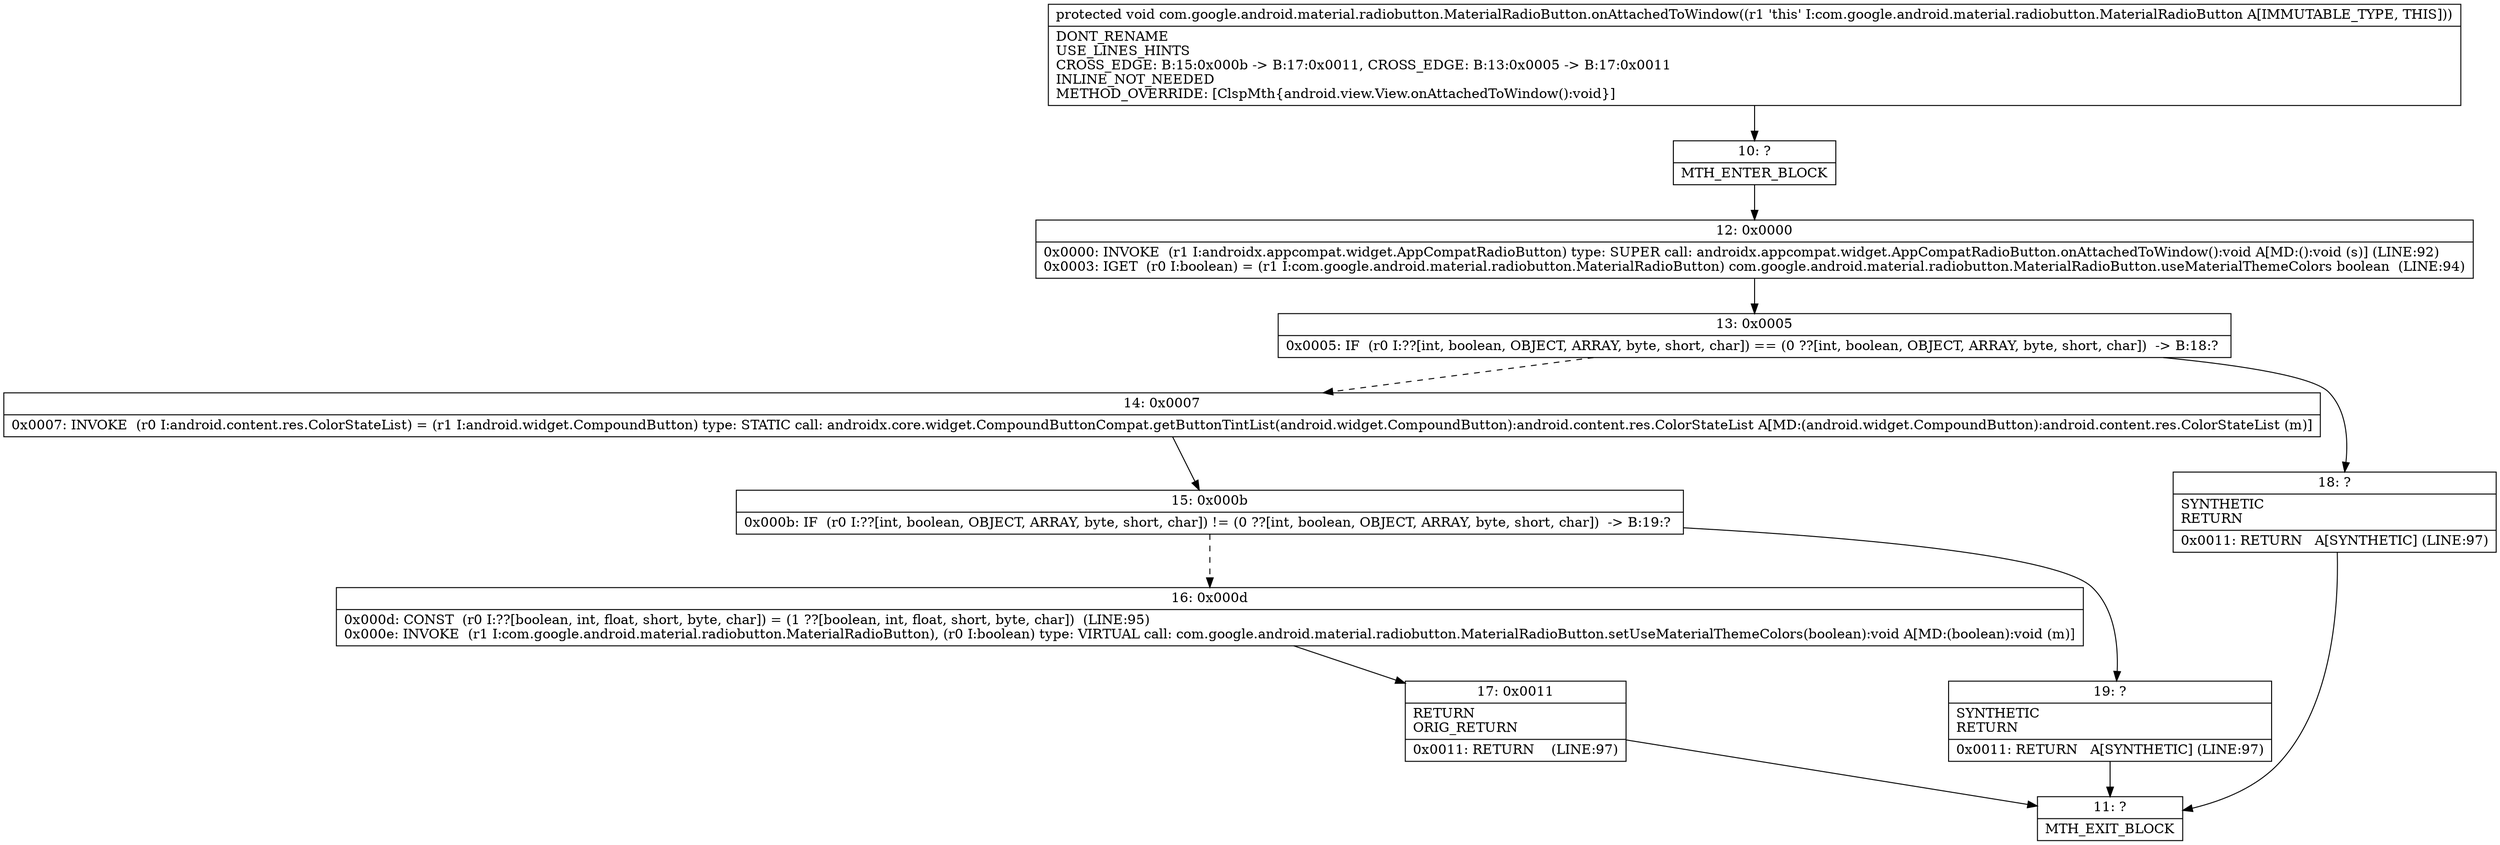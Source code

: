 digraph "CFG forcom.google.android.material.radiobutton.MaterialRadioButton.onAttachedToWindow()V" {
Node_10 [shape=record,label="{10\:\ ?|MTH_ENTER_BLOCK\l}"];
Node_12 [shape=record,label="{12\:\ 0x0000|0x0000: INVOKE  (r1 I:androidx.appcompat.widget.AppCompatRadioButton) type: SUPER call: androidx.appcompat.widget.AppCompatRadioButton.onAttachedToWindow():void A[MD:():void (s)] (LINE:92)\l0x0003: IGET  (r0 I:boolean) = (r1 I:com.google.android.material.radiobutton.MaterialRadioButton) com.google.android.material.radiobutton.MaterialRadioButton.useMaterialThemeColors boolean  (LINE:94)\l}"];
Node_13 [shape=record,label="{13\:\ 0x0005|0x0005: IF  (r0 I:??[int, boolean, OBJECT, ARRAY, byte, short, char]) == (0 ??[int, boolean, OBJECT, ARRAY, byte, short, char])  \-\> B:18:? \l}"];
Node_14 [shape=record,label="{14\:\ 0x0007|0x0007: INVOKE  (r0 I:android.content.res.ColorStateList) = (r1 I:android.widget.CompoundButton) type: STATIC call: androidx.core.widget.CompoundButtonCompat.getButtonTintList(android.widget.CompoundButton):android.content.res.ColorStateList A[MD:(android.widget.CompoundButton):android.content.res.ColorStateList (m)]\l}"];
Node_15 [shape=record,label="{15\:\ 0x000b|0x000b: IF  (r0 I:??[int, boolean, OBJECT, ARRAY, byte, short, char]) != (0 ??[int, boolean, OBJECT, ARRAY, byte, short, char])  \-\> B:19:? \l}"];
Node_16 [shape=record,label="{16\:\ 0x000d|0x000d: CONST  (r0 I:??[boolean, int, float, short, byte, char]) = (1 ??[boolean, int, float, short, byte, char])  (LINE:95)\l0x000e: INVOKE  (r1 I:com.google.android.material.radiobutton.MaterialRadioButton), (r0 I:boolean) type: VIRTUAL call: com.google.android.material.radiobutton.MaterialRadioButton.setUseMaterialThemeColors(boolean):void A[MD:(boolean):void (m)]\l}"];
Node_17 [shape=record,label="{17\:\ 0x0011|RETURN\lORIG_RETURN\l|0x0011: RETURN    (LINE:97)\l}"];
Node_11 [shape=record,label="{11\:\ ?|MTH_EXIT_BLOCK\l}"];
Node_19 [shape=record,label="{19\:\ ?|SYNTHETIC\lRETURN\l|0x0011: RETURN   A[SYNTHETIC] (LINE:97)\l}"];
Node_18 [shape=record,label="{18\:\ ?|SYNTHETIC\lRETURN\l|0x0011: RETURN   A[SYNTHETIC] (LINE:97)\l}"];
MethodNode[shape=record,label="{protected void com.google.android.material.radiobutton.MaterialRadioButton.onAttachedToWindow((r1 'this' I:com.google.android.material.radiobutton.MaterialRadioButton A[IMMUTABLE_TYPE, THIS]))  | DONT_RENAME\lUSE_LINES_HINTS\lCROSS_EDGE: B:15:0x000b \-\> B:17:0x0011, CROSS_EDGE: B:13:0x0005 \-\> B:17:0x0011\lINLINE_NOT_NEEDED\lMETHOD_OVERRIDE: [ClspMth\{android.view.View.onAttachedToWindow():void\}]\l}"];
MethodNode -> Node_10;Node_10 -> Node_12;
Node_12 -> Node_13;
Node_13 -> Node_14[style=dashed];
Node_13 -> Node_18;
Node_14 -> Node_15;
Node_15 -> Node_16[style=dashed];
Node_15 -> Node_19;
Node_16 -> Node_17;
Node_17 -> Node_11;
Node_19 -> Node_11;
Node_18 -> Node_11;
}

